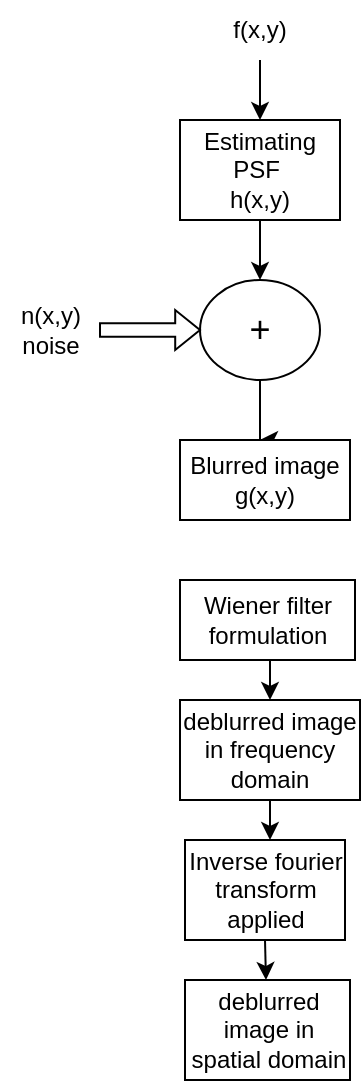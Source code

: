 <mxfile version="24.3.1" type="github">
  <diagram name="Page-1" id="9Gsd7j2jLgpCMulpLaml">
    <mxGraphModel dx="1290" dy="522" grid="1" gridSize="10" guides="1" tooltips="1" connect="1" arrows="1" fold="1" page="1" pageScale="1" pageWidth="850" pageHeight="1100" math="0" shadow="0">
      <root>
        <mxCell id="0" />
        <mxCell id="1" parent="0" />
        <mxCell id="fj3lZNBEPTjVKqBzLYEJ-18" value="" style="edgeStyle=orthogonalEdgeStyle;rounded=0;orthogonalLoop=1;jettySize=auto;html=1;" edge="1" parent="1" source="fj3lZNBEPTjVKqBzLYEJ-16">
          <mxGeometry relative="1" as="geometry">
            <mxPoint x="390" y="110" as="targetPoint" />
          </mxGeometry>
        </mxCell>
        <mxCell id="fj3lZNBEPTjVKqBzLYEJ-16" value="f(x,y)" style="text;strokeColor=none;align=center;fillColor=none;html=1;verticalAlign=middle;whiteSpace=wrap;rounded=0;" vertex="1" parent="1">
          <mxGeometry x="360" y="50" width="60" height="30" as="geometry" />
        </mxCell>
        <mxCell id="fj3lZNBEPTjVKqBzLYEJ-20" value="" style="edgeStyle=orthogonalEdgeStyle;rounded=0;orthogonalLoop=1;jettySize=auto;html=1;" edge="1" parent="1" source="fj3lZNBEPTjVKqBzLYEJ-17">
          <mxGeometry relative="1" as="geometry">
            <mxPoint x="390" y="190" as="targetPoint" />
            <Array as="points">
              <mxPoint x="390" y="180" />
              <mxPoint x="390" y="180" />
            </Array>
          </mxGeometry>
        </mxCell>
        <mxCell id="fj3lZNBEPTjVKqBzLYEJ-17" value="Estimating PSF&amp;nbsp;&lt;div&gt;h(x,y)&lt;/div&gt;" style="whiteSpace=wrap;html=1;" vertex="1" parent="1">
          <mxGeometry x="350" y="110" width="80" height="50" as="geometry" />
        </mxCell>
        <mxCell id="fj3lZNBEPTjVKqBzLYEJ-32" style="edgeStyle=orthogonalEdgeStyle;rounded=0;orthogonalLoop=1;jettySize=auto;html=1;exitX=0.5;exitY=1;exitDx=0;exitDy=0;" edge="1" parent="1" source="fj3lZNBEPTjVKqBzLYEJ-19">
          <mxGeometry relative="1" as="geometry">
            <mxPoint x="390" y="270" as="targetPoint" />
            <Array as="points">
              <mxPoint x="390" y="270" />
              <mxPoint x="391" y="270" />
            </Array>
          </mxGeometry>
        </mxCell>
        <mxCell id="fj3lZNBEPTjVKqBzLYEJ-19" value="&lt;font style=&quot;font-size: 18px;&quot;&gt;+&lt;/font&gt;" style="ellipse;whiteSpace=wrap;html=1;" vertex="1" parent="1">
          <mxGeometry x="360" y="190" width="60" height="50" as="geometry" />
        </mxCell>
        <mxCell id="fj3lZNBEPTjVKqBzLYEJ-24" value="" style="html=1;shadow=0;dashed=0;align=center;verticalAlign=middle;shape=mxgraph.arrows2.arrow;dy=0.66;dx=12.4;notch=0;" vertex="1" parent="1">
          <mxGeometry x="310" y="205" width="50" height="20" as="geometry" />
        </mxCell>
        <mxCell id="fj3lZNBEPTjVKqBzLYEJ-25" value="n(x,y)&lt;div&gt;noise&lt;/div&gt;" style="text;html=1;align=center;verticalAlign=middle;resizable=0;points=[];autosize=1;strokeColor=none;fillColor=none;" vertex="1" parent="1">
          <mxGeometry x="260" y="195" width="50" height="40" as="geometry" />
        </mxCell>
        <mxCell id="fj3lZNBEPTjVKqBzLYEJ-26" value="Blurred image&lt;div&gt;g(x,y)&lt;/div&gt;" style="whiteSpace=wrap;html=1;" vertex="1" parent="1">
          <mxGeometry x="350" y="270" width="85" height="40" as="geometry" />
        </mxCell>
        <mxCell id="fj3lZNBEPTjVKqBzLYEJ-44" style="edgeStyle=orthogonalEdgeStyle;rounded=0;orthogonalLoop=1;jettySize=auto;html=1;exitX=0.5;exitY=1;exitDx=0;exitDy=0;entryX=0.5;entryY=0;entryDx=0;entryDy=0;" edge="1" parent="1" source="fj3lZNBEPTjVKqBzLYEJ-35" target="fj3lZNBEPTjVKqBzLYEJ-41">
          <mxGeometry relative="1" as="geometry" />
        </mxCell>
        <mxCell id="fj3lZNBEPTjVKqBzLYEJ-35" value="Wiener filter formulation" style="rounded=0;whiteSpace=wrap;html=1;" vertex="1" parent="1">
          <mxGeometry x="350" y="340" width="87.5" height="40" as="geometry" />
        </mxCell>
        <mxCell id="fj3lZNBEPTjVKqBzLYEJ-45" style="edgeStyle=orthogonalEdgeStyle;rounded=0;orthogonalLoop=1;jettySize=auto;html=1;exitX=0.5;exitY=1;exitDx=0;exitDy=0;" edge="1" parent="1" source="fj3lZNBEPTjVKqBzLYEJ-41">
          <mxGeometry relative="1" as="geometry">
            <mxPoint x="395" y="470" as="targetPoint" />
          </mxGeometry>
        </mxCell>
        <mxCell id="fj3lZNBEPTjVKqBzLYEJ-41" value="deblurred image in frequency domain" style="rounded=0;whiteSpace=wrap;html=1;" vertex="1" parent="1">
          <mxGeometry x="350" y="400" width="90" height="50" as="geometry" />
        </mxCell>
        <mxCell id="fj3lZNBEPTjVKqBzLYEJ-47" style="edgeStyle=orthogonalEdgeStyle;rounded=0;orthogonalLoop=1;jettySize=auto;html=1;exitX=0.5;exitY=1;exitDx=0;exitDy=0;" edge="1" parent="1" source="fj3lZNBEPTjVKqBzLYEJ-46">
          <mxGeometry relative="1" as="geometry">
            <mxPoint x="393" y="540" as="targetPoint" />
          </mxGeometry>
        </mxCell>
        <mxCell id="fj3lZNBEPTjVKqBzLYEJ-46" value="Inverse fourier transform applied" style="rounded=0;whiteSpace=wrap;html=1;" vertex="1" parent="1">
          <mxGeometry x="352.5" y="470" width="80" height="50" as="geometry" />
        </mxCell>
        <mxCell id="fj3lZNBEPTjVKqBzLYEJ-48" value="deblurred image in spatial domain" style="rounded=0;whiteSpace=wrap;html=1;" vertex="1" parent="1">
          <mxGeometry x="352.5" y="540" width="82.5" height="50" as="geometry" />
        </mxCell>
      </root>
    </mxGraphModel>
  </diagram>
</mxfile>

